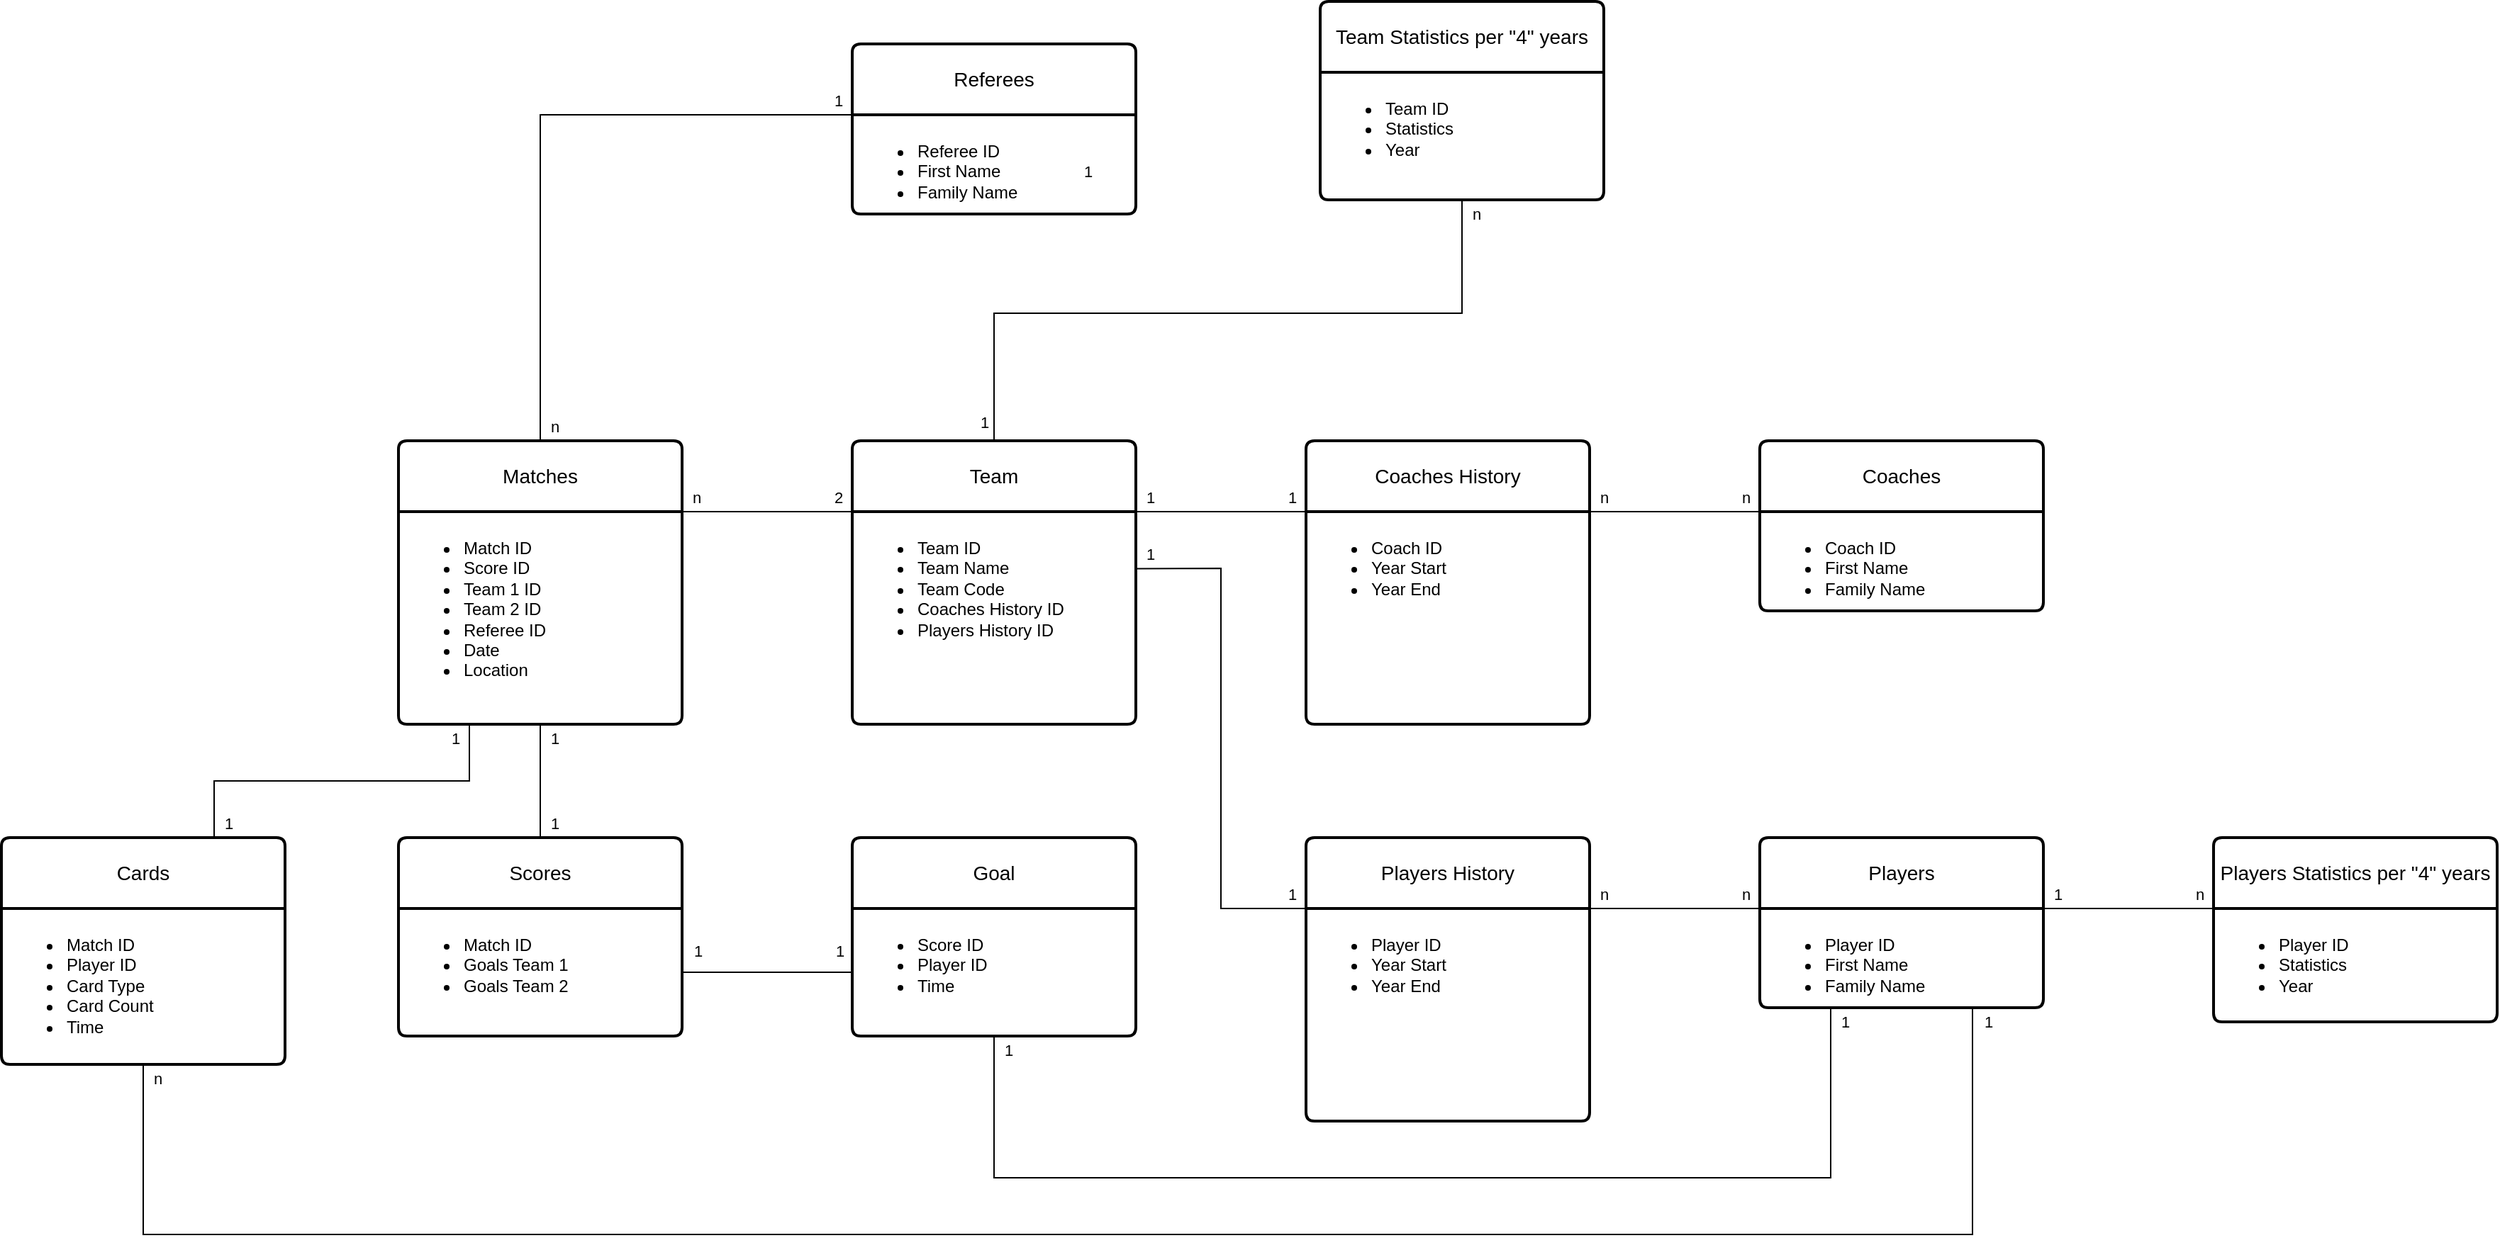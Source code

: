 <mxfile version="24.6.4" type="device">
  <diagram name="Pagina-1" id="4IaL9qAQcdTOdSfs2gjd">
    <mxGraphModel dx="2883" dy="1697" grid="1" gridSize="10" guides="1" tooltips="1" connect="1" arrows="1" fold="1" page="0" pageScale="1" pageWidth="827" pageHeight="1169" math="0" shadow="0">
      <root>
        <mxCell id="0" />
        <mxCell id="1" parent="0" />
        <mxCell id="vfa5IkDjSeRhQcr6tO53-1" value="Team" style="swimlane;childLayout=stackLayout;horizontal=1;startSize=50;horizontalStack=0;rounded=1;fontSize=14;fontStyle=0;strokeWidth=2;resizeParent=0;resizeLast=1;shadow=0;dashed=0;align=center;arcSize=4;whiteSpace=wrap;html=1;" parent="1" vertex="1">
          <mxGeometry x="40" y="40" width="200" height="200" as="geometry" />
        </mxCell>
        <mxCell id="vfa5IkDjSeRhQcr6tO53-2" value="&lt;ul&gt;&lt;li&gt;&lt;span style=&quot;background-color: initial;&quot;&gt;Team ID&lt;/span&gt;&lt;/li&gt;&lt;li&gt;&lt;span style=&quot;background-color: initial;&quot;&gt;Team Name&lt;/span&gt;&lt;/li&gt;&lt;li&gt;&lt;span style=&quot;background-color: initial;&quot;&gt;Team Code&lt;/span&gt;&lt;/li&gt;&lt;li&gt;&lt;span style=&quot;background-color: initial;&quot;&gt;Coaches History ID&lt;/span&gt;&lt;/li&gt;&lt;li&gt;&lt;span style=&quot;background-color: initial;&quot;&gt;Players History ID&lt;/span&gt;&lt;/li&gt;&lt;/ul&gt;" style="align=left;strokeColor=none;fillColor=none;spacingLeft=4;fontSize=12;verticalAlign=top;resizable=0;rotatable=0;part=1;html=1;" parent="vfa5IkDjSeRhQcr6tO53-1" vertex="1">
          <mxGeometry y="50" width="200" height="150" as="geometry" />
        </mxCell>
        <mxCell id="vfa5IkDjSeRhQcr6tO53-3" value="Coaches History" style="swimlane;childLayout=stackLayout;horizontal=1;startSize=50;horizontalStack=0;rounded=1;fontSize=14;fontStyle=0;strokeWidth=2;resizeParent=0;resizeLast=1;shadow=0;dashed=0;align=center;arcSize=4;whiteSpace=wrap;html=1;" parent="1" vertex="1">
          <mxGeometry x="360" y="40" width="200" height="200" as="geometry">
            <mxRectangle x="360" y="400" width="140" height="50" as="alternateBounds" />
          </mxGeometry>
        </mxCell>
        <mxCell id="vfa5IkDjSeRhQcr6tO53-4" value="&lt;ul&gt;&lt;li&gt;&lt;span style=&quot;background-color: initial;&quot;&gt;Coach ID&lt;/span&gt;&lt;br&gt;&lt;/li&gt;&lt;li&gt;&lt;span style=&quot;background-color: initial;&quot;&gt;Year Start&lt;/span&gt;&lt;/li&gt;&lt;li&gt;&lt;span style=&quot;background-color: initial;&quot;&gt;Year End&lt;/span&gt;&lt;/li&gt;&lt;/ul&gt;" style="align=left;strokeColor=none;fillColor=none;spacingLeft=4;fontSize=12;verticalAlign=top;resizable=0;rotatable=0;part=1;html=1;" parent="vfa5IkDjSeRhQcr6tO53-3" vertex="1">
          <mxGeometry y="50" width="200" height="150" as="geometry" />
        </mxCell>
        <mxCell id="vfa5IkDjSeRhQcr6tO53-9" value="" style="endArrow=none;html=1;rounded=0;exitX=1;exitY=0;exitDx=0;exitDy=0;entryX=0;entryY=0;entryDx=0;entryDy=0;" parent="1" source="vfa5IkDjSeRhQcr6tO53-2" target="vfa5IkDjSeRhQcr6tO53-4" edge="1">
          <mxGeometry width="50" height="50" relative="1" as="geometry">
            <mxPoint x="340" y="130" as="sourcePoint" />
            <mxPoint x="390" y="80" as="targetPoint" />
          </mxGeometry>
        </mxCell>
        <mxCell id="vfa5IkDjSeRhQcr6tO53-10" value="1" style="edgeLabel;html=1;align=center;verticalAlign=middle;resizable=0;points=[];" parent="vfa5IkDjSeRhQcr6tO53-9" vertex="1" connectable="0">
          <mxGeometry x="-0.174" y="1" relative="1" as="geometry">
            <mxPoint x="-40" y="-9" as="offset" />
          </mxGeometry>
        </mxCell>
        <mxCell id="vfa5IkDjSeRhQcr6tO53-11" value="1" style="edgeLabel;html=1;align=center;verticalAlign=middle;resizable=0;points=[];" parent="vfa5IkDjSeRhQcr6tO53-9" vertex="1" connectable="0">
          <mxGeometry x="0.729" relative="1" as="geometry">
            <mxPoint x="6" y="-10" as="offset" />
          </mxGeometry>
        </mxCell>
        <mxCell id="vfa5IkDjSeRhQcr6tO53-12" value="Coaches" style="swimlane;childLayout=stackLayout;horizontal=1;startSize=50;horizontalStack=0;rounded=1;fontSize=14;fontStyle=0;strokeWidth=2;resizeParent=0;resizeLast=1;shadow=0;dashed=0;align=center;arcSize=4;whiteSpace=wrap;html=1;" parent="1" vertex="1">
          <mxGeometry x="680" y="40" width="200" height="120" as="geometry">
            <mxRectangle x="680" y="400" width="80" height="50" as="alternateBounds" />
          </mxGeometry>
        </mxCell>
        <mxCell id="vfa5IkDjSeRhQcr6tO53-13" value="&lt;ul&gt;&lt;li&gt;&lt;span style=&quot;background-color: initial;&quot;&gt;Coach ID&lt;/span&gt;&lt;/li&gt;&lt;li&gt;&lt;span style=&quot;background-color: initial;&quot;&gt;First Name&lt;/span&gt;&lt;/li&gt;&lt;li&gt;&lt;span style=&quot;background-color: initial;&quot;&gt;Family Name&lt;/span&gt;&lt;/li&gt;&lt;/ul&gt;" style="align=left;strokeColor=none;fillColor=none;spacingLeft=4;fontSize=12;verticalAlign=top;resizable=0;rotatable=0;part=1;html=1;" parent="vfa5IkDjSeRhQcr6tO53-12" vertex="1">
          <mxGeometry y="50" width="200" height="70" as="geometry" />
        </mxCell>
        <mxCell id="vfa5IkDjSeRhQcr6tO53-14" value="" style="endArrow=none;html=1;rounded=0;entryX=0;entryY=0;entryDx=0;entryDy=0;exitX=1;exitY=0;exitDx=0;exitDy=0;" parent="1" source="vfa5IkDjSeRhQcr6tO53-4" target="vfa5IkDjSeRhQcr6tO53-13" edge="1">
          <mxGeometry width="50" height="50" relative="1" as="geometry">
            <mxPoint x="600" y="120" as="sourcePoint" />
            <mxPoint x="710" y="80" as="targetPoint" />
          </mxGeometry>
        </mxCell>
        <mxCell id="vfa5IkDjSeRhQcr6tO53-15" value="n" style="edgeLabel;html=1;align=center;verticalAlign=middle;resizable=0;points=[];" parent="vfa5IkDjSeRhQcr6tO53-14" vertex="1" connectable="0">
          <mxGeometry x="-0.174" y="1" relative="1" as="geometry">
            <mxPoint x="-40" y="-9" as="offset" />
          </mxGeometry>
        </mxCell>
        <mxCell id="vfa5IkDjSeRhQcr6tO53-16" value="n" style="edgeLabel;html=1;align=center;verticalAlign=middle;resizable=0;points=[];" parent="vfa5IkDjSeRhQcr6tO53-14" vertex="1" connectable="0">
          <mxGeometry x="0.729" relative="1" as="geometry">
            <mxPoint x="6" y="-10" as="offset" />
          </mxGeometry>
        </mxCell>
        <mxCell id="vfa5IkDjSeRhQcr6tO53-18" value="Players History" style="swimlane;childLayout=stackLayout;horizontal=1;startSize=50;horizontalStack=0;rounded=1;fontSize=14;fontStyle=0;strokeWidth=2;resizeParent=0;resizeLast=1;shadow=0;dashed=0;align=center;arcSize=4;whiteSpace=wrap;html=1;" parent="1" vertex="1">
          <mxGeometry x="360" y="320" width="200" height="200" as="geometry">
            <mxRectangle x="360" y="400" width="140" height="50" as="alternateBounds" />
          </mxGeometry>
        </mxCell>
        <mxCell id="vfa5IkDjSeRhQcr6tO53-19" value="&lt;ul&gt;&lt;li&gt;&lt;span style=&quot;background-color: initial;&quot;&gt;Player ID&lt;/span&gt;&lt;br&gt;&lt;/li&gt;&lt;li&gt;&lt;span style=&quot;background-color: initial;&quot;&gt;Year Start&lt;/span&gt;&lt;/li&gt;&lt;li&gt;&lt;span style=&quot;background-color: initial;&quot;&gt;Year End&lt;/span&gt;&lt;/li&gt;&lt;/ul&gt;" style="align=left;strokeColor=none;fillColor=none;spacingLeft=4;fontSize=12;verticalAlign=top;resizable=0;rotatable=0;part=1;html=1;" parent="vfa5IkDjSeRhQcr6tO53-18" vertex="1">
          <mxGeometry y="50" width="200" height="150" as="geometry" />
        </mxCell>
        <mxCell id="vfa5IkDjSeRhQcr6tO53-20" value="" style="endArrow=none;html=1;rounded=0;exitX=1;exitY=0.268;exitDx=0;exitDy=0;entryX=0;entryY=0;entryDx=0;entryDy=0;exitPerimeter=0;" parent="1" source="vfa5IkDjSeRhQcr6tO53-2" target="vfa5IkDjSeRhQcr6tO53-19" edge="1">
          <mxGeometry width="50" height="50" relative="1" as="geometry">
            <mxPoint x="240" y="370" as="sourcePoint" />
            <mxPoint x="390" y="360" as="targetPoint" />
            <Array as="points">
              <mxPoint x="300" y="130" />
              <mxPoint x="300" y="370" />
            </Array>
          </mxGeometry>
        </mxCell>
        <mxCell id="vfa5IkDjSeRhQcr6tO53-21" value="1" style="edgeLabel;html=1;align=center;verticalAlign=middle;resizable=0;points=[];" parent="vfa5IkDjSeRhQcr6tO53-20" vertex="1" connectable="0">
          <mxGeometry x="-0.174" y="1" relative="1" as="geometry">
            <mxPoint x="-51" y="-99" as="offset" />
          </mxGeometry>
        </mxCell>
        <mxCell id="vfa5IkDjSeRhQcr6tO53-22" value="1" style="edgeLabel;html=1;align=center;verticalAlign=middle;resizable=0;points=[];" parent="vfa5IkDjSeRhQcr6tO53-20" vertex="1" connectable="0">
          <mxGeometry x="0.729" relative="1" as="geometry">
            <mxPoint x="39" y="-10" as="offset" />
          </mxGeometry>
        </mxCell>
        <mxCell id="vfa5IkDjSeRhQcr6tO53-23" value="Players" style="swimlane;childLayout=stackLayout;horizontal=1;startSize=50;horizontalStack=0;rounded=1;fontSize=14;fontStyle=0;strokeWidth=2;resizeParent=0;resizeLast=1;shadow=0;dashed=0;align=center;arcSize=4;whiteSpace=wrap;html=1;" parent="1" vertex="1">
          <mxGeometry x="680" y="320" width="200" height="120" as="geometry">
            <mxRectangle x="680" y="400" width="80" height="50" as="alternateBounds" />
          </mxGeometry>
        </mxCell>
        <mxCell id="vfa5IkDjSeRhQcr6tO53-24" value="&lt;ul&gt;&lt;li&gt;&lt;span style=&quot;background-color: initial;&quot;&gt;Player ID&lt;/span&gt;&lt;/li&gt;&lt;li&gt;&lt;span style=&quot;background-color: initial;&quot;&gt;First Name&lt;/span&gt;&lt;/li&gt;&lt;li&gt;&lt;span style=&quot;background-color: initial;&quot;&gt;Family Name&lt;/span&gt;&lt;/li&gt;&lt;/ul&gt;" style="align=left;strokeColor=none;fillColor=none;spacingLeft=4;fontSize=12;verticalAlign=top;resizable=0;rotatable=0;part=1;html=1;" parent="vfa5IkDjSeRhQcr6tO53-23" vertex="1">
          <mxGeometry y="50" width="200" height="70" as="geometry" />
        </mxCell>
        <mxCell id="vfa5IkDjSeRhQcr6tO53-25" value="" style="endArrow=none;html=1;rounded=0;entryX=0;entryY=0;entryDx=0;entryDy=0;exitX=1;exitY=0;exitDx=0;exitDy=0;" parent="1" source="vfa5IkDjSeRhQcr6tO53-19" target="vfa5IkDjSeRhQcr6tO53-24" edge="1">
          <mxGeometry width="50" height="50" relative="1" as="geometry">
            <mxPoint x="600" y="400" as="sourcePoint" />
            <mxPoint x="710" y="360" as="targetPoint" />
          </mxGeometry>
        </mxCell>
        <mxCell id="vfa5IkDjSeRhQcr6tO53-26" value="n" style="edgeLabel;html=1;align=center;verticalAlign=middle;resizable=0;points=[];" parent="vfa5IkDjSeRhQcr6tO53-25" vertex="1" connectable="0">
          <mxGeometry x="-0.174" y="1" relative="1" as="geometry">
            <mxPoint x="-40" y="-9" as="offset" />
          </mxGeometry>
        </mxCell>
        <mxCell id="vfa5IkDjSeRhQcr6tO53-27" value="n" style="edgeLabel;html=1;align=center;verticalAlign=middle;resizable=0;points=[];" parent="vfa5IkDjSeRhQcr6tO53-25" vertex="1" connectable="0">
          <mxGeometry x="0.729" relative="1" as="geometry">
            <mxPoint x="6" y="-10" as="offset" />
          </mxGeometry>
        </mxCell>
        <mxCell id="vfa5IkDjSeRhQcr6tO53-28" value="Matches" style="swimlane;childLayout=stackLayout;horizontal=1;startSize=50;horizontalStack=0;rounded=1;fontSize=14;fontStyle=0;strokeWidth=2;resizeParent=0;resizeLast=1;shadow=0;dashed=0;align=center;arcSize=4;whiteSpace=wrap;html=1;" parent="1" vertex="1">
          <mxGeometry x="-280" y="40" width="200" height="200" as="geometry">
            <mxRectangle x="360" y="400" width="140" height="50" as="alternateBounds" />
          </mxGeometry>
        </mxCell>
        <mxCell id="vfa5IkDjSeRhQcr6tO53-29" value="&lt;ul&gt;&lt;li&gt;&lt;span style=&quot;background-color: initial;&quot;&gt;Match ID&lt;/span&gt;&lt;/li&gt;&lt;li&gt;Score ID&lt;/li&gt;&lt;li&gt;&lt;span style=&quot;background-color: initial;&quot;&gt;Team 1 ID&lt;/span&gt;&lt;/li&gt;&lt;li&gt;&lt;span style=&quot;background-color: initial;&quot;&gt;Team 2 ID&lt;/span&gt;&lt;/li&gt;&lt;li&gt;&lt;span style=&quot;background-color: initial;&quot;&gt;Referee ID&lt;/span&gt;&lt;/li&gt;&lt;li&gt;Date&lt;/li&gt;&lt;li&gt;&lt;span style=&quot;background-color: initial;&quot;&gt;Location&lt;/span&gt;&lt;/li&gt;&lt;/ul&gt;" style="align=left;strokeColor=none;fillColor=none;spacingLeft=4;fontSize=12;verticalAlign=top;resizable=0;rotatable=0;part=1;html=1;" parent="vfa5IkDjSeRhQcr6tO53-28" vertex="1">
          <mxGeometry y="50" width="200" height="150" as="geometry" />
        </mxCell>
        <mxCell id="vfa5IkDjSeRhQcr6tO53-30" value="Scores" style="swimlane;childLayout=stackLayout;horizontal=1;startSize=50;horizontalStack=0;rounded=1;fontSize=14;fontStyle=0;strokeWidth=2;resizeParent=0;resizeLast=1;shadow=0;dashed=0;align=center;arcSize=4;whiteSpace=wrap;html=1;" parent="1" vertex="1">
          <mxGeometry x="-280" y="320" width="200" height="140" as="geometry">
            <mxRectangle x="360" y="400" width="140" height="50" as="alternateBounds" />
          </mxGeometry>
        </mxCell>
        <mxCell id="vfa5IkDjSeRhQcr6tO53-31" value="&lt;ul&gt;&lt;li&gt;&lt;span style=&quot;background-color: initial;&quot;&gt;Match ID&lt;/span&gt;&lt;br&gt;&lt;/li&gt;&lt;li&gt;Goals Team 1&lt;/li&gt;&lt;li&gt;Goals Team 2&lt;/li&gt;&lt;/ul&gt;" style="align=left;strokeColor=none;fillColor=none;spacingLeft=4;fontSize=12;verticalAlign=top;resizable=0;rotatable=0;part=1;html=1;" parent="vfa5IkDjSeRhQcr6tO53-30" vertex="1">
          <mxGeometry y="50" width="200" height="90" as="geometry" />
        </mxCell>
        <mxCell id="vfa5IkDjSeRhQcr6tO53-32" value="" style="endArrow=none;html=1;rounded=0;exitX=1;exitY=0;exitDx=0;exitDy=0;entryX=0;entryY=0;entryDx=0;entryDy=0;" parent="1" source="vfa5IkDjSeRhQcr6tO53-29" target="vfa5IkDjSeRhQcr6tO53-2" edge="1">
          <mxGeometry width="50" height="50" relative="1" as="geometry">
            <mxPoint x="250" y="138" as="sourcePoint" />
            <mxPoint x="370" y="380" as="targetPoint" />
          </mxGeometry>
        </mxCell>
        <mxCell id="vfa5IkDjSeRhQcr6tO53-33" value="n" style="edgeLabel;html=1;align=center;verticalAlign=middle;resizable=0;points=[];" parent="vfa5IkDjSeRhQcr6tO53-32" vertex="1" connectable="0">
          <mxGeometry x="-0.174" y="1" relative="1" as="geometry">
            <mxPoint x="-40" y="-9" as="offset" />
          </mxGeometry>
        </mxCell>
        <mxCell id="vfa5IkDjSeRhQcr6tO53-34" value="2" style="edgeLabel;html=1;align=center;verticalAlign=middle;resizable=0;points=[];" parent="vfa5IkDjSeRhQcr6tO53-32" vertex="1" connectable="0">
          <mxGeometry x="0.729" relative="1" as="geometry">
            <mxPoint x="6" y="-10" as="offset" />
          </mxGeometry>
        </mxCell>
        <mxCell id="vfa5IkDjSeRhQcr6tO53-35" value="" style="endArrow=none;html=1;rounded=0;exitX=0.5;exitY=1;exitDx=0;exitDy=0;entryX=0.5;entryY=0;entryDx=0;entryDy=0;" parent="1" source="vfa5IkDjSeRhQcr6tO53-29" target="vfa5IkDjSeRhQcr6tO53-30" edge="1">
          <mxGeometry width="50" height="50" relative="1" as="geometry">
            <mxPoint x="-70" y="100" as="sourcePoint" />
            <mxPoint x="50" y="100" as="targetPoint" />
          </mxGeometry>
        </mxCell>
        <mxCell id="vfa5IkDjSeRhQcr6tO53-36" value="1" style="edgeLabel;html=1;align=center;verticalAlign=middle;resizable=0;points=[];" parent="vfa5IkDjSeRhQcr6tO53-35" vertex="1" connectable="0">
          <mxGeometry x="-0.174" y="1" relative="1" as="geometry">
            <mxPoint x="9" y="-23" as="offset" />
          </mxGeometry>
        </mxCell>
        <mxCell id="vfa5IkDjSeRhQcr6tO53-37" value="1" style="edgeLabel;html=1;align=center;verticalAlign=middle;resizable=0;points=[];" parent="vfa5IkDjSeRhQcr6tO53-35" vertex="1" connectable="0">
          <mxGeometry x="0.729" relative="1" as="geometry">
            <mxPoint x="10" y="1" as="offset" />
          </mxGeometry>
        </mxCell>
        <mxCell id="vfa5IkDjSeRhQcr6tO53-38" value="Goal" style="swimlane;childLayout=stackLayout;horizontal=1;startSize=50;horizontalStack=0;rounded=1;fontSize=14;fontStyle=0;strokeWidth=2;resizeParent=0;resizeLast=1;shadow=0;dashed=0;align=center;arcSize=4;whiteSpace=wrap;html=1;" parent="1" vertex="1">
          <mxGeometry x="40" y="320" width="200" height="140" as="geometry">
            <mxRectangle x="360" y="400" width="140" height="50" as="alternateBounds" />
          </mxGeometry>
        </mxCell>
        <mxCell id="vfa5IkDjSeRhQcr6tO53-39" value="&lt;ul&gt;&lt;li&gt;Score ID&lt;/li&gt;&lt;li&gt;Player ID&lt;/li&gt;&lt;li&gt;Time&lt;/li&gt;&lt;/ul&gt;" style="align=left;strokeColor=none;fillColor=none;spacingLeft=4;fontSize=12;verticalAlign=top;resizable=0;rotatable=0;part=1;html=1;" parent="vfa5IkDjSeRhQcr6tO53-38" vertex="1">
          <mxGeometry y="50" width="200" height="90" as="geometry" />
        </mxCell>
        <mxCell id="vfa5IkDjSeRhQcr6tO53-40" value="" style="endArrow=none;html=1;rounded=0;exitX=0;exitY=0.5;exitDx=0;exitDy=0;entryX=1;entryY=0.5;entryDx=0;entryDy=0;" parent="1" source="vfa5IkDjSeRhQcr6tO53-39" target="vfa5IkDjSeRhQcr6tO53-31" edge="1">
          <mxGeometry width="50" height="50" relative="1" as="geometry">
            <mxPoint x="-170" y="250" as="sourcePoint" />
            <mxPoint x="-170" y="330" as="targetPoint" />
          </mxGeometry>
        </mxCell>
        <mxCell id="vfa5IkDjSeRhQcr6tO53-41" value="1" style="edgeLabel;html=1;align=center;verticalAlign=middle;resizable=0;points=[];" parent="vfa5IkDjSeRhQcr6tO53-40" vertex="1" connectable="0">
          <mxGeometry x="-0.174" y="1" relative="1" as="geometry">
            <mxPoint x="40" y="-16" as="offset" />
          </mxGeometry>
        </mxCell>
        <mxCell id="vfa5IkDjSeRhQcr6tO53-42" value="1" style="edgeLabel;html=1;align=center;verticalAlign=middle;resizable=0;points=[];" parent="vfa5IkDjSeRhQcr6tO53-40" vertex="1" connectable="0">
          <mxGeometry x="0.729" relative="1" as="geometry">
            <mxPoint x="-6" y="-15" as="offset" />
          </mxGeometry>
        </mxCell>
        <mxCell id="vfa5IkDjSeRhQcr6tO53-43" value="" style="endArrow=none;html=1;rounded=0;exitX=0.5;exitY=1;exitDx=0;exitDy=0;entryX=0.25;entryY=1;entryDx=0;entryDy=0;" parent="1" source="vfa5IkDjSeRhQcr6tO53-39" target="vfa5IkDjSeRhQcr6tO53-24" edge="1">
          <mxGeometry width="50" height="50" relative="1" as="geometry">
            <mxPoint x="290" y="540" as="sourcePoint" />
            <mxPoint x="410" y="782" as="targetPoint" />
            <Array as="points">
              <mxPoint x="140" y="560" />
              <mxPoint x="730" y="560" />
            </Array>
          </mxGeometry>
        </mxCell>
        <mxCell id="vfa5IkDjSeRhQcr6tO53-44" value="1" style="edgeLabel;html=1;align=center;verticalAlign=middle;resizable=0;points=[];" parent="vfa5IkDjSeRhQcr6tO53-43" vertex="1" connectable="0">
          <mxGeometry x="-0.174" y="1" relative="1" as="geometry">
            <mxPoint x="-225" y="-89" as="offset" />
          </mxGeometry>
        </mxCell>
        <mxCell id="vfa5IkDjSeRhQcr6tO53-45" value="1" style="edgeLabel;html=1;align=center;verticalAlign=middle;resizable=0;points=[];" parent="vfa5IkDjSeRhQcr6tO53-43" vertex="1" connectable="0">
          <mxGeometry x="0.729" relative="1" as="geometry">
            <mxPoint x="10" y="-100" as="offset" />
          </mxGeometry>
        </mxCell>
        <mxCell id="vfa5IkDjSeRhQcr6tO53-46" value="Cards" style="swimlane;childLayout=stackLayout;horizontal=1;startSize=50;horizontalStack=0;rounded=1;fontSize=14;fontStyle=0;strokeWidth=2;resizeParent=0;resizeLast=1;shadow=0;dashed=0;align=center;arcSize=4;whiteSpace=wrap;html=1;" parent="1" vertex="1">
          <mxGeometry x="-560" y="320" width="200" height="160" as="geometry">
            <mxRectangle x="360" y="400" width="140" height="50" as="alternateBounds" />
          </mxGeometry>
        </mxCell>
        <mxCell id="vfa5IkDjSeRhQcr6tO53-47" value="&lt;ul&gt;&lt;li&gt;&lt;span style=&quot;background-color: initial;&quot;&gt;Match ID&lt;/span&gt;&lt;br&gt;&lt;/li&gt;&lt;li&gt;Player ID&lt;/li&gt;&lt;li&gt;Card Type&lt;/li&gt;&lt;li&gt;Card Count&lt;/li&gt;&lt;li&gt;Time&lt;/li&gt;&lt;/ul&gt;" style="align=left;strokeColor=none;fillColor=none;spacingLeft=4;fontSize=12;verticalAlign=top;resizable=0;rotatable=0;part=1;html=1;" parent="vfa5IkDjSeRhQcr6tO53-46" vertex="1">
          <mxGeometry y="50" width="200" height="110" as="geometry" />
        </mxCell>
        <mxCell id="vfa5IkDjSeRhQcr6tO53-48" value="" style="endArrow=none;html=1;rounded=0;exitX=0.5;exitY=1;exitDx=0;exitDy=0;entryX=0.75;entryY=1;entryDx=0;entryDy=0;" parent="1" source="vfa5IkDjSeRhQcr6tO53-47" target="vfa5IkDjSeRhQcr6tO53-24" edge="1">
          <mxGeometry width="50" height="50" relative="1" as="geometry">
            <mxPoint x="150" y="470" as="sourcePoint" />
            <mxPoint x="790" y="450" as="targetPoint" />
            <Array as="points">
              <mxPoint x="-460" y="600" />
              <mxPoint x="830" y="600" />
            </Array>
          </mxGeometry>
        </mxCell>
        <mxCell id="vfa5IkDjSeRhQcr6tO53-49" value="n" style="edgeLabel;html=1;align=center;verticalAlign=middle;resizable=0;points=[];" parent="vfa5IkDjSeRhQcr6tO53-48" vertex="1" connectable="0">
          <mxGeometry x="-0.174" y="1" relative="1" as="geometry">
            <mxPoint x="-519" y="-109" as="offset" />
          </mxGeometry>
        </mxCell>
        <mxCell id="vfa5IkDjSeRhQcr6tO53-50" value="1" style="edgeLabel;html=1;align=center;verticalAlign=middle;resizable=0;points=[];" parent="vfa5IkDjSeRhQcr6tO53-48" vertex="1" connectable="0">
          <mxGeometry x="0.729" relative="1" as="geometry">
            <mxPoint x="63" y="-150" as="offset" />
          </mxGeometry>
        </mxCell>
        <mxCell id="vfa5IkDjSeRhQcr6tO53-51" value="" style="endArrow=none;html=1;rounded=0;exitX=0.25;exitY=1;exitDx=0;exitDy=0;entryX=0.75;entryY=0;entryDx=0;entryDy=0;" parent="1" source="vfa5IkDjSeRhQcr6tO53-29" target="vfa5IkDjSeRhQcr6tO53-46" edge="1">
          <mxGeometry width="50" height="50" relative="1" as="geometry">
            <mxPoint x="-170" y="250" as="sourcePoint" />
            <mxPoint x="-170" y="330" as="targetPoint" />
            <Array as="points">
              <mxPoint x="-230" y="280" />
              <mxPoint x="-410" y="280" />
            </Array>
          </mxGeometry>
        </mxCell>
        <mxCell id="vfa5IkDjSeRhQcr6tO53-52" value="1" style="edgeLabel;html=1;align=center;verticalAlign=middle;resizable=0;points=[];" parent="vfa5IkDjSeRhQcr6tO53-51" vertex="1" connectable="0">
          <mxGeometry x="-0.174" y="1" relative="1" as="geometry">
            <mxPoint x="57" y="-31" as="offset" />
          </mxGeometry>
        </mxCell>
        <mxCell id="vfa5IkDjSeRhQcr6tO53-53" value="1" style="edgeLabel;html=1;align=center;verticalAlign=middle;resizable=0;points=[];" parent="vfa5IkDjSeRhQcr6tO53-51" vertex="1" connectable="0">
          <mxGeometry x="0.729" relative="1" as="geometry">
            <mxPoint x="10" y="25" as="offset" />
          </mxGeometry>
        </mxCell>
        <mxCell id="vfa5IkDjSeRhQcr6tO53-59" value="Referees" style="swimlane;childLayout=stackLayout;horizontal=1;startSize=50;horizontalStack=0;rounded=1;fontSize=14;fontStyle=0;strokeWidth=2;resizeParent=0;resizeLast=1;shadow=0;dashed=0;align=center;arcSize=4;whiteSpace=wrap;html=1;" parent="1" vertex="1">
          <mxGeometry x="40" y="-240" width="200" height="120" as="geometry">
            <mxRectangle x="680" y="400" width="80" height="50" as="alternateBounds" />
          </mxGeometry>
        </mxCell>
        <mxCell id="vfa5IkDjSeRhQcr6tO53-60" value="&lt;ul&gt;&lt;li&gt;&lt;span style=&quot;background-color: initial;&quot;&gt;Referee ID&lt;/span&gt;&lt;/li&gt;&lt;li&gt;&lt;span style=&quot;background-color: initial;&quot;&gt;First Name&lt;/span&gt;&lt;/li&gt;&lt;li&gt;&lt;span style=&quot;background-color: initial;&quot;&gt;Family Name&lt;/span&gt;&lt;/li&gt;&lt;/ul&gt;" style="align=left;strokeColor=none;fillColor=none;spacingLeft=4;fontSize=12;verticalAlign=top;resizable=0;rotatable=0;part=1;html=1;" parent="vfa5IkDjSeRhQcr6tO53-59" vertex="1">
          <mxGeometry y="50" width="200" height="70" as="geometry" />
        </mxCell>
        <mxCell id="vfa5IkDjSeRhQcr6tO53-61" value="" style="endArrow=none;html=1;rounded=0;entryX=0;entryY=0;entryDx=0;entryDy=0;exitX=0.5;exitY=0;exitDx=0;exitDy=0;" parent="1" source="vfa5IkDjSeRhQcr6tO53-28" target="vfa5IkDjSeRhQcr6tO53-60" edge="1">
          <mxGeometry width="50" height="50" relative="1" as="geometry">
            <mxPoint x="240" y="-190" as="sourcePoint" />
            <mxPoint x="390" y="-200" as="targetPoint" />
            <Array as="points">
              <mxPoint x="-180" y="-190" />
            </Array>
          </mxGeometry>
        </mxCell>
        <mxCell id="vfa5IkDjSeRhQcr6tO53-62" value="n" style="edgeLabel;html=1;align=center;verticalAlign=middle;resizable=0;points=[];" parent="vfa5IkDjSeRhQcr6tO53-61" vertex="1" connectable="0">
          <mxGeometry x="-0.174" y="1" relative="1" as="geometry">
            <mxPoint x="11" y="176" as="offset" />
          </mxGeometry>
        </mxCell>
        <mxCell id="vfa5IkDjSeRhQcr6tO53-63" value="1" style="edgeLabel;html=1;align=center;verticalAlign=middle;resizable=0;points=[];" parent="vfa5IkDjSeRhQcr6tO53-61" vertex="1" connectable="0">
          <mxGeometry x="0.729" relative="1" as="geometry">
            <mxPoint x="51" y="-10" as="offset" />
          </mxGeometry>
        </mxCell>
        <mxCell id="60mFAeenZM6fRMDMy4kj-1" value="Players Statistics per &quot;4&quot; years" style="swimlane;childLayout=stackLayout;horizontal=1;startSize=50;horizontalStack=0;rounded=1;fontSize=14;fontStyle=0;strokeWidth=2;resizeParent=0;resizeLast=1;shadow=0;dashed=0;align=center;arcSize=4;whiteSpace=wrap;html=1;" vertex="1" parent="1">
          <mxGeometry x="1000" y="320" width="200" height="130" as="geometry">
            <mxRectangle x="680" y="400" width="80" height="50" as="alternateBounds" />
          </mxGeometry>
        </mxCell>
        <mxCell id="60mFAeenZM6fRMDMy4kj-2" value="&lt;ul&gt;&lt;li&gt;&lt;span style=&quot;background-color: initial;&quot;&gt;Player ID&lt;/span&gt;&lt;/li&gt;&lt;li&gt;Statistics&lt;/li&gt;&lt;li&gt;Year&lt;/li&gt;&lt;/ul&gt;" style="align=left;strokeColor=none;fillColor=none;spacingLeft=4;fontSize=12;verticalAlign=top;resizable=0;rotatable=0;part=1;html=1;" vertex="1" parent="60mFAeenZM6fRMDMy4kj-1">
          <mxGeometry y="50" width="200" height="80" as="geometry" />
        </mxCell>
        <mxCell id="60mFAeenZM6fRMDMy4kj-3" value="" style="endArrow=none;html=1;rounded=0;entryX=0;entryY=0;entryDx=0;entryDy=0;exitX=1;exitY=0;exitDx=0;exitDy=0;" edge="1" parent="1" source="vfa5IkDjSeRhQcr6tO53-24" target="60mFAeenZM6fRMDMy4kj-2">
          <mxGeometry width="50" height="50" relative="1" as="geometry">
            <mxPoint x="570" y="380" as="sourcePoint" />
            <mxPoint x="690" y="380" as="targetPoint" />
          </mxGeometry>
        </mxCell>
        <mxCell id="60mFAeenZM6fRMDMy4kj-4" value="1" style="edgeLabel;html=1;align=center;verticalAlign=middle;resizable=0;points=[];" vertex="1" connectable="0" parent="60mFAeenZM6fRMDMy4kj-3">
          <mxGeometry x="-0.174" y="1" relative="1" as="geometry">
            <mxPoint x="-40" y="-9" as="offset" />
          </mxGeometry>
        </mxCell>
        <mxCell id="60mFAeenZM6fRMDMy4kj-5" value="n" style="edgeLabel;html=1;align=center;verticalAlign=middle;resizable=0;points=[];" vertex="1" connectable="0" parent="60mFAeenZM6fRMDMy4kj-3">
          <mxGeometry x="0.729" relative="1" as="geometry">
            <mxPoint x="6" y="-10" as="offset" />
          </mxGeometry>
        </mxCell>
        <mxCell id="60mFAeenZM6fRMDMy4kj-6" value="Team Statistics per &quot;4&quot; years" style="swimlane;childLayout=stackLayout;horizontal=1;startSize=50;horizontalStack=0;rounded=1;fontSize=14;fontStyle=0;strokeWidth=2;resizeParent=0;resizeLast=1;shadow=0;dashed=0;align=center;arcSize=4;whiteSpace=wrap;html=1;" vertex="1" parent="1">
          <mxGeometry x="370" y="-270" width="200" height="140" as="geometry" />
        </mxCell>
        <mxCell id="60mFAeenZM6fRMDMy4kj-7" value="&lt;ul&gt;&lt;li&gt;&lt;span style=&quot;background-color: initial;&quot;&gt;Team ID&lt;/span&gt;&lt;/li&gt;&lt;li&gt;Statistics&lt;/li&gt;&lt;li&gt;Year&lt;/li&gt;&lt;/ul&gt;" style="align=left;strokeColor=none;fillColor=none;spacingLeft=4;fontSize=12;verticalAlign=top;resizable=0;rotatable=0;part=1;html=1;" vertex="1" parent="60mFAeenZM6fRMDMy4kj-6">
          <mxGeometry y="50" width="200" height="90" as="geometry" />
        </mxCell>
        <mxCell id="60mFAeenZM6fRMDMy4kj-8" value="" style="endArrow=none;html=1;rounded=0;exitX=0.5;exitY=0;exitDx=0;exitDy=0;entryX=0.5;entryY=1;entryDx=0;entryDy=0;" edge="1" parent="1" source="vfa5IkDjSeRhQcr6tO53-1" target="60mFAeenZM6fRMDMy4kj-7">
          <mxGeometry width="50" height="50" relative="1" as="geometry">
            <mxPoint x="250" y="140" as="sourcePoint" />
            <mxPoint x="370" y="380" as="targetPoint" />
            <Array as="points">
              <mxPoint x="140" y="-50" />
              <mxPoint x="470" y="-50" />
            </Array>
          </mxGeometry>
        </mxCell>
        <mxCell id="60mFAeenZM6fRMDMy4kj-9" value="1" style="edgeLabel;html=1;align=center;verticalAlign=middle;resizable=0;points=[];" vertex="1" connectable="0" parent="60mFAeenZM6fRMDMy4kj-8">
          <mxGeometry x="-0.174" y="1" relative="1" as="geometry">
            <mxPoint x="-51" y="-99" as="offset" />
          </mxGeometry>
        </mxCell>
        <mxCell id="60mFAeenZM6fRMDMy4kj-10" value="n" style="edgeLabel;html=1;align=center;verticalAlign=middle;resizable=0;points=[];" vertex="1" connectable="0" parent="60mFAeenZM6fRMDMy4kj-8">
          <mxGeometry x="0.729" relative="1" as="geometry">
            <mxPoint x="10" y="-58" as="offset" />
          </mxGeometry>
        </mxCell>
        <mxCell id="60mFAeenZM6fRMDMy4kj-11" value="1" style="edgeLabel;html=1;align=center;verticalAlign=middle;resizable=0;points=[];" vertex="1" connectable="0" parent="1">
          <mxGeometry x="259.333" y="80" as="geometry">
            <mxPoint x="-127" y="-53" as="offset" />
          </mxGeometry>
        </mxCell>
      </root>
    </mxGraphModel>
  </diagram>
</mxfile>
